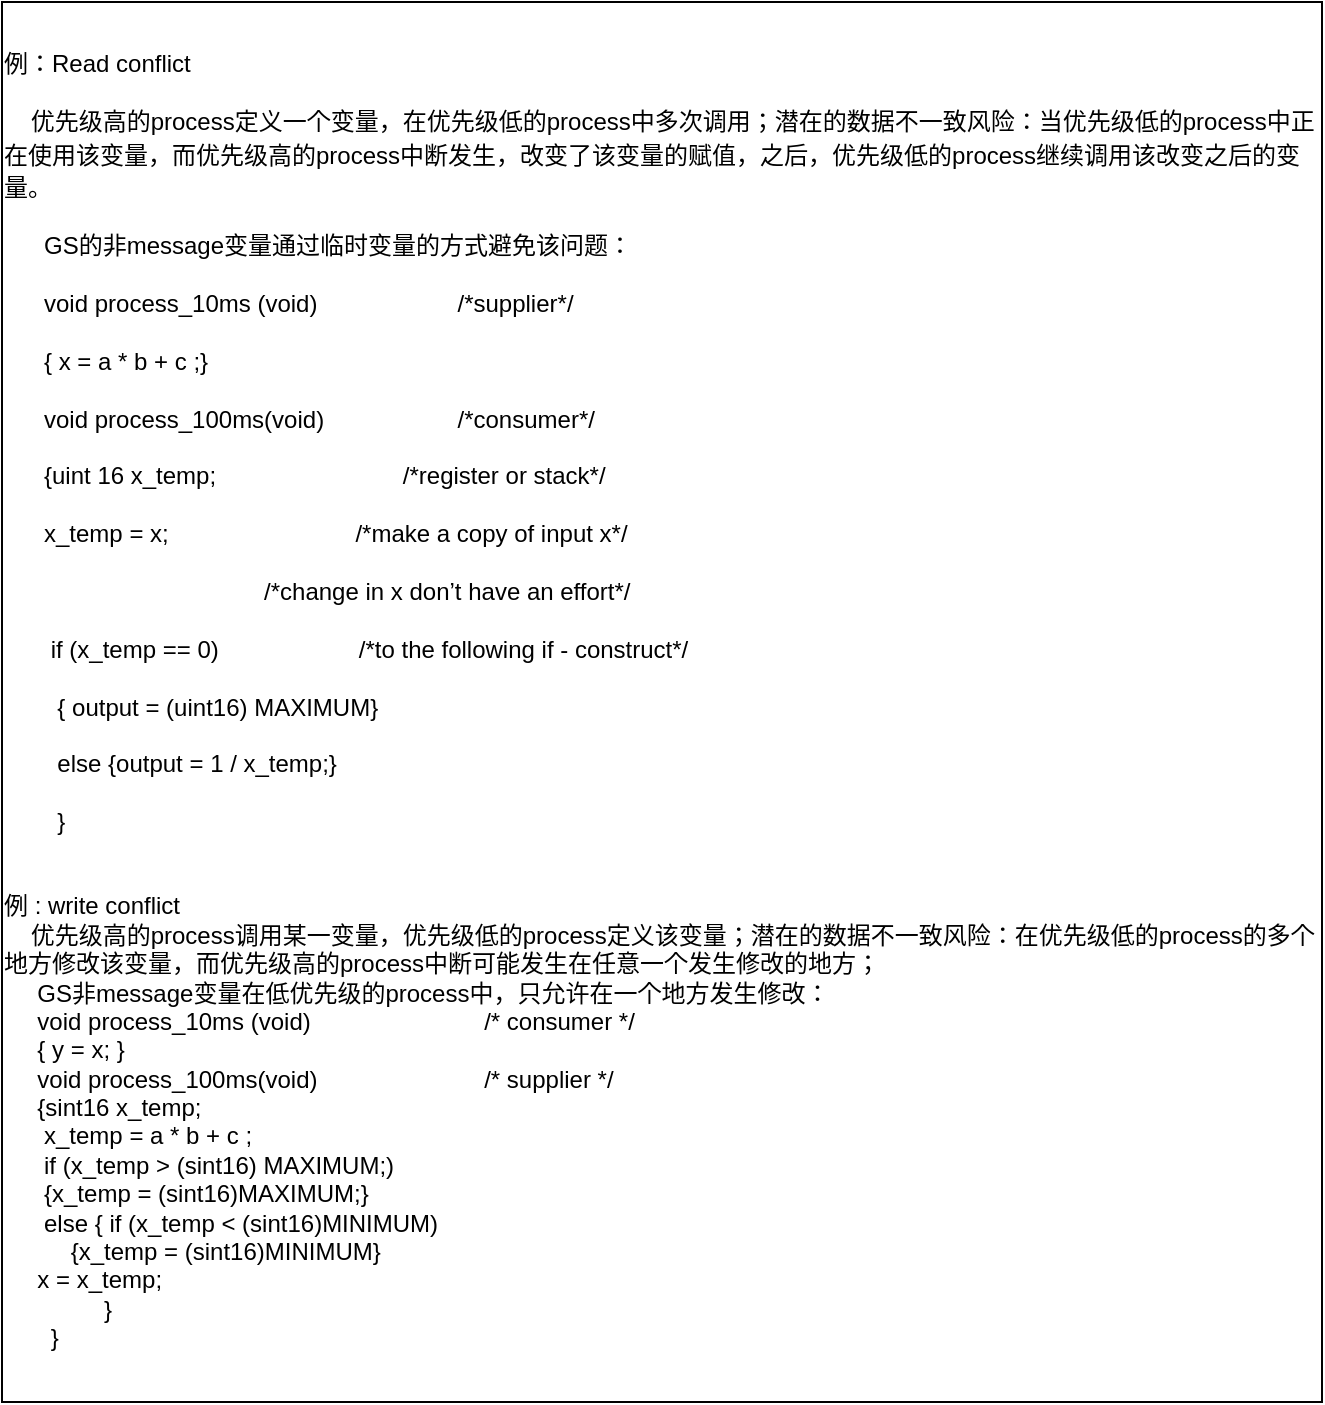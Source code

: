 <mxfile version="21.6.9" type="github">
  <diagram name="第 1 页" id="eNavZxzioDSDNHBg3sO3">
    <mxGraphModel dx="794" dy="1647" grid="1" gridSize="10" guides="1" tooltips="1" connect="1" arrows="1" fold="1" page="1" pageScale="1" pageWidth="827" pageHeight="1169" math="0" shadow="0">
      <root>
        <mxCell id="0" />
        <mxCell id="1" parent="0" />
        <mxCell id="dZooPLLXQe413P6dKxfY-1" value="&lt;p style=&quot;text-align: left; line-height: 140%;&quot; class=&quot;MsoNormal&quot;&gt;例：Read conflict&lt;/p&gt;&lt;p style=&quot;text-align: left; line-height: 140%;&quot; class=&quot;MsoNormal&quot;&gt;&amp;nbsp; &amp;nbsp; 优先级高的process定义一个变量，在优先级低的process中多次调用；潜在的数据不一致风险：当优先级低的process中正在使用该变量，而优先级高的process中断发生，改变了该变量的赋值，之后，优先级低的process继续调用该改变之后的变量。&lt;/p&gt;&lt;p style=&quot;text-align: left; line-height: 140%;&quot; class=&quot;MsoNormal&quot;&gt;&amp;nbsp; &amp;nbsp; &amp;nbsp; GS的非message变量通过临时变量的方式避免该问题：&lt;/p&gt;&lt;p style=&quot;text-align: left; line-height: 140%;&quot; class=&quot;MsoNormal&quot;&gt;&amp;nbsp; &amp;nbsp; &amp;nbsp; void process_10ms (void)&amp;nbsp; &amp;nbsp; &amp;nbsp; &amp;nbsp; &amp;nbsp; &amp;nbsp; &amp;nbsp; &amp;nbsp; &amp;nbsp; &amp;nbsp; &amp;nbsp;/*supplier*/&lt;/p&gt;&lt;p style=&quot;text-align: left; line-height: 140%;&quot; class=&quot;MsoNormal&quot;&gt;&amp;nbsp; &amp;nbsp; &amp;nbsp; { x = a * b + c ;}&lt;/p&gt;&lt;p style=&quot;text-align: left; line-height: 140%;&quot; class=&quot;MsoNormal&quot;&gt;&amp;nbsp; &amp;nbsp; &amp;nbsp; void process_100ms(void)&amp;nbsp; &amp;nbsp; &amp;nbsp; &amp;nbsp; &amp;nbsp; &amp;nbsp; &amp;nbsp; &amp;nbsp; &amp;nbsp; &amp;nbsp; /*consumer*/&lt;/p&gt;&lt;p style=&quot;text-align: left; line-height: 140%;&quot; class=&quot;MsoNormal&quot;&gt;&amp;nbsp; &amp;nbsp; &amp;nbsp; {uint 16 x_temp;&amp;nbsp; &amp;nbsp; &amp;nbsp; &amp;nbsp; &amp;nbsp; &amp;nbsp; &amp;nbsp; &amp;nbsp; &amp;nbsp; &amp;nbsp; &amp;nbsp; &amp;nbsp; &amp;nbsp; &amp;nbsp; /*register or stack*/&lt;/p&gt;&lt;p style=&quot;text-align: left; line-height: 140%;&quot; class=&quot;MsoNormal&quot;&gt;&amp;nbsp; &amp;nbsp; &amp;nbsp; x_temp = x;&amp;nbsp; &amp;nbsp; &amp;nbsp; &amp;nbsp; &amp;nbsp; &amp;nbsp; &amp;nbsp; &amp;nbsp; &amp;nbsp; &amp;nbsp; &amp;nbsp; &amp;nbsp; &amp;nbsp; &amp;nbsp; /*make a copy of input x*/&amp;nbsp;&amp;nbsp;&lt;/p&gt;&lt;p style=&quot;text-align: left; line-height: 140%;&quot; class=&quot;MsoNormal&quot;&gt;&amp;nbsp; &amp;nbsp; &amp;nbsp; &amp;nbsp; &amp;nbsp; &amp;nbsp; &amp;nbsp; &amp;nbsp; &amp;nbsp; &amp;nbsp; &amp;nbsp; &amp;nbsp; &amp;nbsp; &amp;nbsp; &amp;nbsp; &amp;nbsp; &amp;nbsp; &amp;nbsp; &amp;nbsp; &amp;nbsp;/*change in x don’t have an effort*/&amp;nbsp; &amp;nbsp; &amp;nbsp; &amp;nbsp; &amp;nbsp; &amp;nbsp; &amp;nbsp; &amp;nbsp; &amp;nbsp; &amp;nbsp; &amp;nbsp; &amp;nbsp; &amp;nbsp; &amp;nbsp; &amp;nbsp; &amp;nbsp; &amp;nbsp; &amp;nbsp; &amp;nbsp; &amp;nbsp; &amp;nbsp; &amp;nbsp; &amp;nbsp; &amp;nbsp; &amp;nbsp; &amp;nbsp; &amp;nbsp; &amp;nbsp; &amp;nbsp; &amp;nbsp; &amp;nbsp; &amp;nbsp; &amp;nbsp; &amp;nbsp; &amp;nbsp; &amp;nbsp; &amp;nbsp; &amp;nbsp; &amp;nbsp; &amp;nbsp; &amp;nbsp; &amp;nbsp; &amp;nbsp; &amp;nbsp; &amp;nbsp; &amp;nbsp; &amp;nbsp; &amp;nbsp; &amp;nbsp; &amp;nbsp;&lt;/p&gt;&lt;p style=&quot;text-align: left; line-height: 140%;&quot; class=&quot;MsoNormal&quot;&gt;&amp;nbsp; &amp;nbsp; &amp;nbsp; &amp;nbsp;if (x_temp == 0)&amp;nbsp; &amp;nbsp; &amp;nbsp; &amp;nbsp; &amp;nbsp; &amp;nbsp; &amp;nbsp; &amp;nbsp; &amp;nbsp; &amp;nbsp; &amp;nbsp;/*to the following if - construct*/&amp;nbsp; &amp;nbsp; &amp;nbsp; &amp;nbsp; &amp;nbsp; &amp;nbsp; &amp;nbsp; &amp;nbsp; &amp;nbsp; &amp;nbsp; &amp;nbsp; &amp;nbsp; &amp;nbsp;&amp;nbsp;&lt;/p&gt;&lt;p style=&quot;text-align: left; line-height: 140%;&quot; class=&quot;MsoNormal&quot;&gt;&amp;nbsp; &amp;nbsp; &amp;nbsp; &amp;nbsp; { output = (uint16) MAXIMUM}&lt;/p&gt;&lt;p style=&quot;text-align: left; line-height: 140%;&quot; class=&quot;MsoNormal&quot;&gt;&amp;nbsp; &amp;nbsp; &amp;nbsp; &amp;nbsp; else {output = 1 / x_temp;}&lt;/p&gt;&lt;p style=&quot;text-align: left; line-height: 140%;&quot; class=&quot;MsoNormal&quot;&gt;&amp;nbsp; &amp;nbsp; &amp;nbsp; &amp;nbsp; }&lt;/p&gt;&lt;div style=&quot;text-align: left;&quot;&gt;&lt;br&gt;&lt;/div&gt;&lt;div style=&quot;text-align: left;&quot;&gt;&lt;div&gt;例 : write conflict&lt;/div&gt;&lt;div&gt;&amp;nbsp; &amp;nbsp; 优先级高的process调用某一变量，优先级低的process定义该变量；潜在的数据不一致风险：在优先级低的process的多个地方修改该变量，而优先级高的process中断可能发生在任意一个发生修改的地方；&lt;/div&gt;&lt;div&gt;&amp;nbsp; &amp;nbsp; &amp;nbsp;GS非message变量在低优先级的process中，只允许在一个地方发生修改：&lt;/div&gt;&lt;div&gt;&amp;nbsp; &amp;nbsp; &amp;nbsp;void process_10ms (void)&amp;nbsp; &amp;nbsp; &amp;nbsp; &amp;nbsp; &amp;nbsp; &amp;nbsp; &amp;nbsp; &amp;nbsp; &amp;nbsp; &amp;nbsp; &amp;nbsp; &amp;nbsp; &amp;nbsp; /* consumer */&lt;/div&gt;&lt;div&gt;&amp;nbsp; &amp;nbsp; &amp;nbsp;{ y = x; }&lt;/div&gt;&lt;div&gt;&amp;nbsp; &amp;nbsp; &amp;nbsp;void process_100ms(void)&amp;nbsp; &amp;nbsp; &amp;nbsp; &amp;nbsp; &amp;nbsp; &amp;nbsp; &amp;nbsp; &amp;nbsp; &amp;nbsp; &amp;nbsp; &amp;nbsp; &amp;nbsp; &amp;nbsp;/* supplier */&lt;/div&gt;&lt;div&gt;&amp;nbsp; &amp;nbsp; &amp;nbsp;{sint16 x_temp;&lt;/div&gt;&lt;div&gt;&amp;nbsp; &amp;nbsp; &amp;nbsp; x_temp = a * b + c ;&lt;/div&gt;&lt;div&gt;&amp;nbsp; &amp;nbsp; &amp;nbsp; if (x_temp &amp;gt; (sint16) MAXIMUM;)&amp;nbsp;&lt;/div&gt;&lt;div&gt;&amp;nbsp; &amp;nbsp; &amp;nbsp; {x_temp = (sint16)MAXIMUM;}&lt;/div&gt;&lt;div&gt;&amp;nbsp; &amp;nbsp; &amp;nbsp; else { if (x_temp &amp;lt; (sint16)MINIMUM)&lt;/div&gt;&lt;div&gt;&amp;nbsp; &amp;nbsp; &amp;nbsp; &amp;nbsp; &amp;nbsp; {x_temp = (sint16)MINIMUM}&lt;/div&gt;&lt;div&gt;&amp;nbsp; &amp;nbsp; &amp;nbsp;x = x_temp;&lt;/div&gt;&lt;div&gt;&amp;nbsp; &amp;nbsp; &amp;nbsp; &amp;nbsp; &amp;nbsp; &amp;nbsp; &amp;nbsp; &amp;nbsp;}&lt;/div&gt;&lt;div&gt;&amp;nbsp; &amp;nbsp; &amp;nbsp; &amp;nbsp;}&lt;/div&gt;&lt;div&gt;&lt;br&gt;&lt;/div&gt;&lt;/div&gt;" style="rounded=0;whiteSpace=wrap;html=1;" vertex="1" parent="1">
          <mxGeometry x="60" y="-1120" width="660" height="700" as="geometry" />
        </mxCell>
      </root>
    </mxGraphModel>
  </diagram>
</mxfile>
